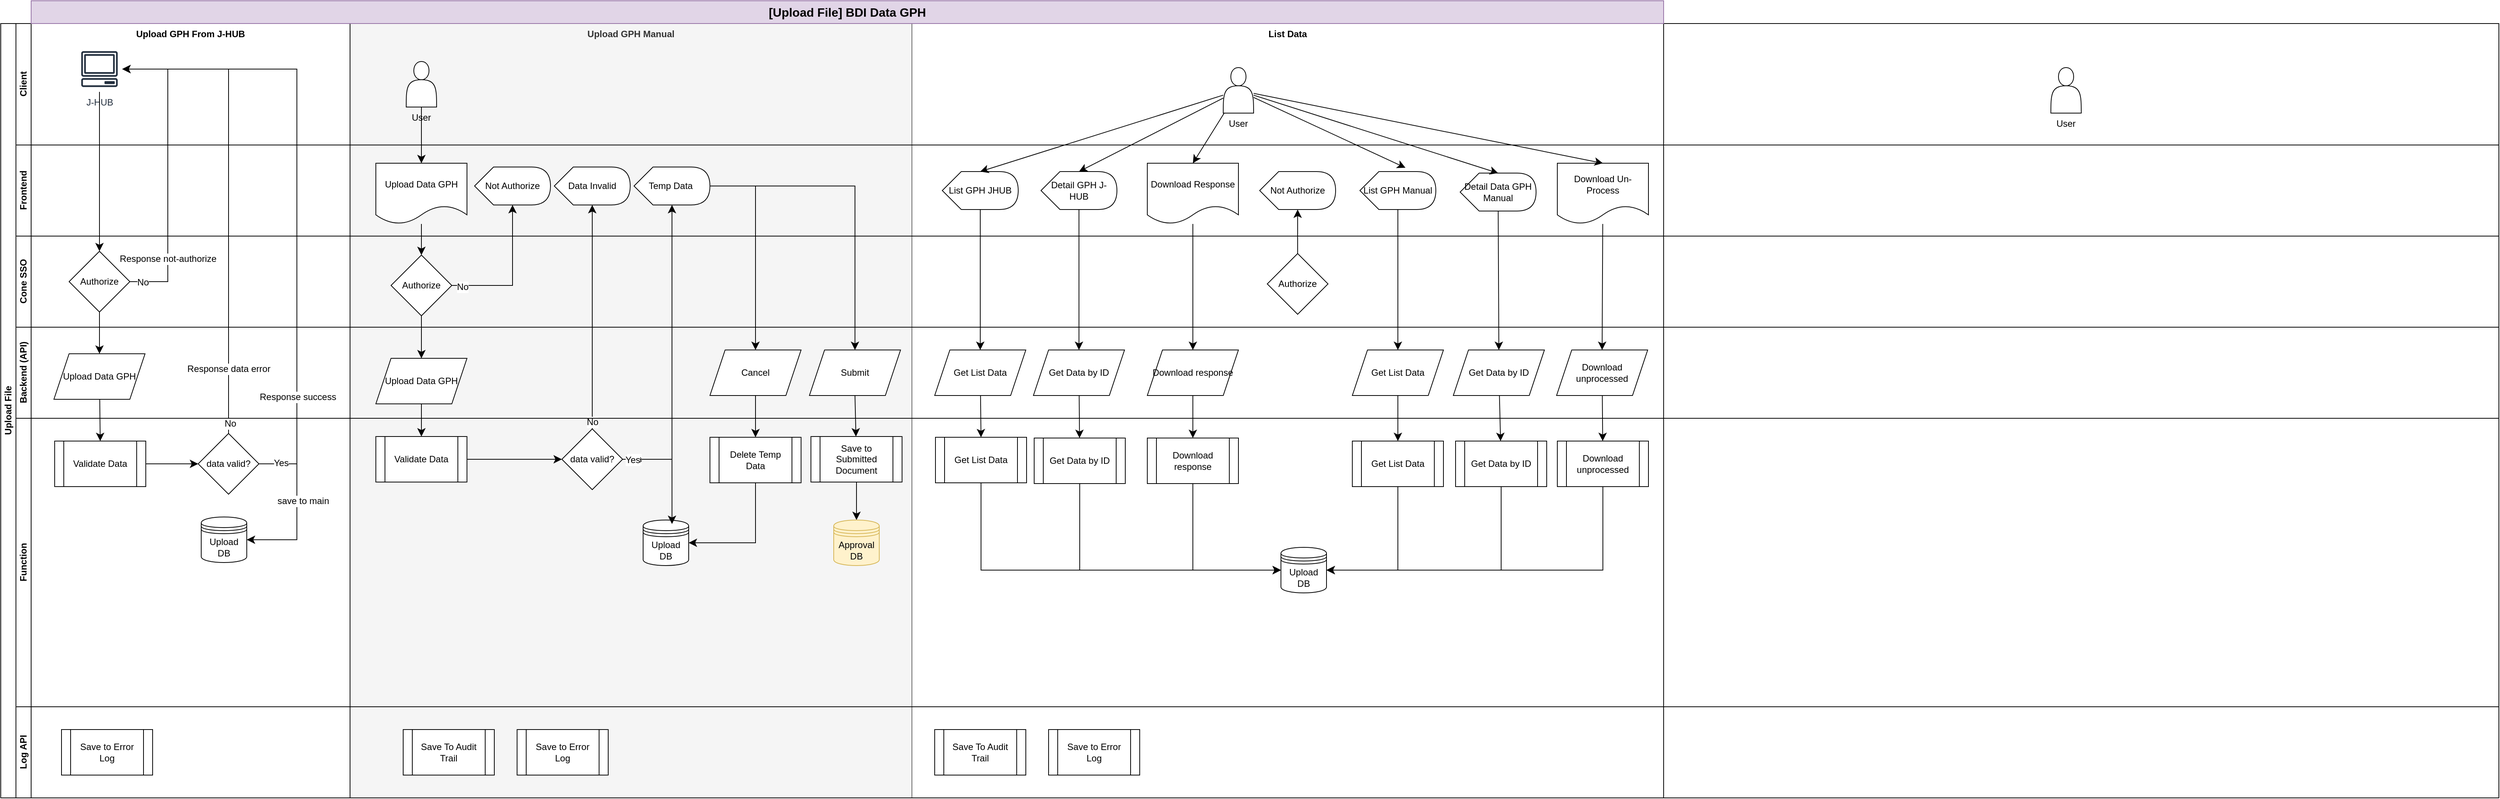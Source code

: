 <mxfile version="24.7.6">
  <diagram id="prtHgNgQTEPvFCAcTncT" name="Page-1">
    <mxGraphModel dx="2607" dy="1495" grid="1" gridSize="10" guides="1" tooltips="1" connect="1" arrows="1" fold="1" page="1" pageScale="1" pageWidth="827" pageHeight="1169" math="0" shadow="0">
      <root>
        <mxCell id="0" />
        <mxCell id="1" parent="0" />
        <mxCell id="4UamNcmBHcD0NCrSmqoo-158" value="List Data" style="rounded=0;whiteSpace=wrap;html=1;verticalAlign=top;fontStyle=1" vertex="1" parent="1">
          <mxGeometry x="1320" y="120" width="990" height="1020" as="geometry" />
        </mxCell>
        <mxCell id="4UamNcmBHcD0NCrSmqoo-84" value="Upload GPH Manual" style="rounded=0;whiteSpace=wrap;html=1;verticalAlign=top;fontStyle=1;fillColor=#f5f5f5;strokeColor=#666666;fontColor=#333333;" vertex="1" parent="1">
          <mxGeometry x="580" y="120" width="740" height="1020" as="geometry" />
        </mxCell>
        <mxCell id="4UamNcmBHcD0NCrSmqoo-83" value="Upload GPH From J-HUB" style="rounded=0;whiteSpace=wrap;html=1;verticalAlign=top;fontStyle=1" vertex="1" parent="1">
          <mxGeometry x="160" y="120" width="420" height="1020" as="geometry" />
        </mxCell>
        <mxCell id="dNxyNK7c78bLwvsdeMH5-19" value="Upload File" style="swimlane;html=1;childLayout=stackLayout;resizeParent=1;resizeParentMax=0;horizontal=0;startSize=20;horizontalStack=0;" parent="1" vertex="1">
          <mxGeometry x="120" y="120" width="3290" height="1020" as="geometry" />
        </mxCell>
        <mxCell id="dNxyNK7c78bLwvsdeMH5-20" value="Client" style="swimlane;html=1;startSize=20;horizontal=0;" parent="dNxyNK7c78bLwvsdeMH5-19" vertex="1">
          <mxGeometry x="20" width="3270" height="160" as="geometry" />
        </mxCell>
        <mxCell id="4UamNcmBHcD0NCrSmqoo-8" value="User" style="shape=actor;whiteSpace=wrap;html=1;verticalAlign=top;horizontal=1;labelPosition=center;verticalLabelPosition=bottom;align=center;" vertex="1" parent="dNxyNK7c78bLwvsdeMH5-20">
          <mxGeometry x="514" y="50" width="40" height="60" as="geometry" />
        </mxCell>
        <mxCell id="4UamNcmBHcD0NCrSmqoo-11" value="J-HUB" style="sketch=0;outlineConnect=0;fontColor=#232F3E;gradientColor=none;strokeColor=#232F3E;fillColor=#ffffff;dashed=0;verticalLabelPosition=bottom;verticalAlign=top;align=center;html=1;fontSize=12;fontStyle=0;aspect=fixed;shape=mxgraph.aws4.resourceIcon;resIcon=mxgraph.aws4.client;" vertex="1" parent="dNxyNK7c78bLwvsdeMH5-20">
          <mxGeometry x="80" y="30" width="60" height="60" as="geometry" />
        </mxCell>
        <mxCell id="4UamNcmBHcD0NCrSmqoo-121" value="User" style="shape=actor;whiteSpace=wrap;html=1;verticalAlign=top;horizontal=1;labelPosition=center;verticalLabelPosition=bottom;align=center;" vertex="1" parent="dNxyNK7c78bLwvsdeMH5-20">
          <mxGeometry x="1590" y="58" width="40" height="60" as="geometry" />
        </mxCell>
        <mxCell id="4UamNcmBHcD0NCrSmqoo-163" value="User" style="shape=actor;whiteSpace=wrap;html=1;verticalAlign=top;horizontal=1;labelPosition=center;verticalLabelPosition=bottom;align=center;" vertex="1" parent="dNxyNK7c78bLwvsdeMH5-20">
          <mxGeometry x="2680" y="58" width="40" height="60" as="geometry" />
        </mxCell>
        <mxCell id="dNxyNK7c78bLwvsdeMH5-21" value="Frontend" style="swimlane;html=1;startSize=20;horizontal=0;" parent="dNxyNK7c78bLwvsdeMH5-19" vertex="1">
          <mxGeometry x="20" y="160" width="3270" height="120" as="geometry" />
        </mxCell>
        <mxCell id="4UamNcmBHcD0NCrSmqoo-9" value="Not Authorize" style="shape=display;whiteSpace=wrap;html=1;" vertex="1" parent="dNxyNK7c78bLwvsdeMH5-21">
          <mxGeometry x="604" y="29" width="100" height="50" as="geometry" />
        </mxCell>
        <mxCell id="4UamNcmBHcD0NCrSmqoo-34" value="Upload Data GPH" style="shape=document;whiteSpace=wrap;html=1;boundedLbl=1;" vertex="1" parent="dNxyNK7c78bLwvsdeMH5-21">
          <mxGeometry x="474" y="24" width="120" height="80" as="geometry" />
        </mxCell>
        <mxCell id="4UamNcmBHcD0NCrSmqoo-49" value="Data Invalid" style="shape=display;whiteSpace=wrap;html=1;" vertex="1" parent="dNxyNK7c78bLwvsdeMH5-21">
          <mxGeometry x="709" y="29" width="100" height="50" as="geometry" />
        </mxCell>
        <mxCell id="4UamNcmBHcD0NCrSmqoo-57" value="Temp Data&amp;nbsp;" style="shape=display;whiteSpace=wrap;html=1;" vertex="1" parent="dNxyNK7c78bLwvsdeMH5-21">
          <mxGeometry x="814" y="29" width="100" height="50" as="geometry" />
        </mxCell>
        <mxCell id="4UamNcmBHcD0NCrSmqoo-88" value="List GPH JHUB" style="shape=display;whiteSpace=wrap;html=1;" vertex="1" parent="dNxyNK7c78bLwvsdeMH5-21">
          <mxGeometry x="1220" y="35" width="100" height="50" as="geometry" />
        </mxCell>
        <mxCell id="4UamNcmBHcD0NCrSmqoo-89" value="Detail GPH J-HUB" style="shape=display;whiteSpace=wrap;html=1;" vertex="1" parent="dNxyNK7c78bLwvsdeMH5-21">
          <mxGeometry x="1350" y="35" width="100" height="50" as="geometry" />
        </mxCell>
        <mxCell id="4UamNcmBHcD0NCrSmqoo-90" value="Download Response" style="shape=document;whiteSpace=wrap;html=1;boundedLbl=1;" vertex="1" parent="dNxyNK7c78bLwvsdeMH5-21">
          <mxGeometry x="1490" y="24" width="120" height="80" as="geometry" />
        </mxCell>
        <mxCell id="4UamNcmBHcD0NCrSmqoo-91" value="Download Un-Process" style="shape=document;whiteSpace=wrap;html=1;boundedLbl=1;" vertex="1" parent="dNxyNK7c78bLwvsdeMH5-21">
          <mxGeometry x="2030" y="24" width="120" height="80" as="geometry" />
        </mxCell>
        <mxCell id="4UamNcmBHcD0NCrSmqoo-100" value="Detail Data GPH Manual" style="shape=display;whiteSpace=wrap;html=1;" vertex="1" parent="dNxyNK7c78bLwvsdeMH5-21">
          <mxGeometry x="1902" y="37" width="100" height="50" as="geometry" />
        </mxCell>
        <mxCell id="4UamNcmBHcD0NCrSmqoo-101" value="Not Authorize" style="shape=display;whiteSpace=wrap;html=1;" vertex="1" parent="dNxyNK7c78bLwvsdeMH5-21">
          <mxGeometry x="1638" y="35" width="100" height="50" as="geometry" />
        </mxCell>
        <mxCell id="dNxyNK7c78bLwvsdeMH5-22" value="Cone SSO" style="swimlane;html=1;startSize=20;horizontal=0;" parent="dNxyNK7c78bLwvsdeMH5-19" vertex="1">
          <mxGeometry x="20" y="280" width="3270" height="120" as="geometry" />
        </mxCell>
        <mxCell id="4UamNcmBHcD0NCrSmqoo-14" value="Authorize" style="rhombus;whiteSpace=wrap;html=1;" vertex="1" parent="dNxyNK7c78bLwvsdeMH5-22">
          <mxGeometry x="70" y="20" width="80" height="80" as="geometry" />
        </mxCell>
        <mxCell id="4UamNcmBHcD0NCrSmqoo-99" value="Authorize" style="rhombus;whiteSpace=wrap;html=1;" vertex="1" parent="dNxyNK7c78bLwvsdeMH5-22">
          <mxGeometry x="1648" y="23" width="80" height="80" as="geometry" />
        </mxCell>
        <mxCell id="4UamNcmBHcD0NCrSmqoo-1" value="Backend (API)" style="swimlane;html=1;startSize=20;horizontal=0;" vertex="1" parent="dNxyNK7c78bLwvsdeMH5-19">
          <mxGeometry x="20" y="400" width="3270" height="120" as="geometry" />
        </mxCell>
        <mxCell id="4UamNcmBHcD0NCrSmqoo-40" value="Authorize" style="rhombus;whiteSpace=wrap;html=1;" vertex="1" parent="4UamNcmBHcD0NCrSmqoo-1">
          <mxGeometry x="494" y="-95" width="80" height="80" as="geometry" />
        </mxCell>
        <mxCell id="4UamNcmBHcD0NCrSmqoo-33" value="Upload Data GPH" style="shape=parallelogram;perimeter=parallelogramPerimeter;whiteSpace=wrap;html=1;fixedSize=1;" vertex="1" parent="4UamNcmBHcD0NCrSmqoo-1">
          <mxGeometry x="474" y="41" width="120" height="60" as="geometry" />
        </mxCell>
        <mxCell id="4UamNcmBHcD0NCrSmqoo-46" style="edgeStyle=none;curved=1;rounded=0;orthogonalLoop=1;jettySize=auto;html=1;exitX=0.5;exitY=1;exitDx=0;exitDy=0;fontSize=12;startSize=8;endSize=8;entryX=0.5;entryY=0;entryDx=0;entryDy=0;" edge="1" parent="4UamNcmBHcD0NCrSmqoo-1" source="4UamNcmBHcD0NCrSmqoo-40" target="4UamNcmBHcD0NCrSmqoo-33">
          <mxGeometry relative="1" as="geometry" />
        </mxCell>
        <mxCell id="4UamNcmBHcD0NCrSmqoo-112" value="Get List Data" style="shape=parallelogram;perimeter=parallelogramPerimeter;whiteSpace=wrap;html=1;fixedSize=1;" vertex="1" parent="4UamNcmBHcD0NCrSmqoo-1">
          <mxGeometry x="1210" y="30" width="120" height="60" as="geometry" />
        </mxCell>
        <mxCell id="4UamNcmBHcD0NCrSmqoo-113" value="Cancel" style="shape=parallelogram;perimeter=parallelogramPerimeter;whiteSpace=wrap;html=1;fixedSize=1;" vertex="1" parent="4UamNcmBHcD0NCrSmqoo-1">
          <mxGeometry x="914" y="30" width="120" height="60" as="geometry" />
        </mxCell>
        <mxCell id="4UamNcmBHcD0NCrSmqoo-114" value="Submit" style="shape=parallelogram;perimeter=parallelogramPerimeter;whiteSpace=wrap;html=1;fixedSize=1;" vertex="1" parent="4UamNcmBHcD0NCrSmqoo-1">
          <mxGeometry x="1045" y="30" width="120" height="60" as="geometry" />
        </mxCell>
        <mxCell id="4UamNcmBHcD0NCrSmqoo-130" value="Get Data by ID" style="shape=parallelogram;perimeter=parallelogramPerimeter;whiteSpace=wrap;html=1;fixedSize=1;" vertex="1" parent="4UamNcmBHcD0NCrSmqoo-1">
          <mxGeometry x="1340" y="30" width="120" height="60" as="geometry" />
        </mxCell>
        <mxCell id="4UamNcmBHcD0NCrSmqoo-133" value="Download response" style="shape=parallelogram;perimeter=parallelogramPerimeter;whiteSpace=wrap;html=1;fixedSize=1;" vertex="1" parent="4UamNcmBHcD0NCrSmqoo-1">
          <mxGeometry x="1490" y="30" width="120" height="60" as="geometry" />
        </mxCell>
        <mxCell id="4UamNcmBHcD0NCrSmqoo-144" value="Get Data by ID" style="shape=parallelogram;perimeter=parallelogramPerimeter;whiteSpace=wrap;html=1;fixedSize=1;" vertex="1" parent="4UamNcmBHcD0NCrSmqoo-1">
          <mxGeometry x="1893" y="30" width="120" height="60" as="geometry" />
        </mxCell>
        <mxCell id="4UamNcmBHcD0NCrSmqoo-148" value="Download unprocessed" style="shape=parallelogram;perimeter=parallelogramPerimeter;whiteSpace=wrap;html=1;fixedSize=1;" vertex="1" parent="4UamNcmBHcD0NCrSmqoo-1">
          <mxGeometry x="2029" y="30" width="120" height="60" as="geometry" />
        </mxCell>
        <mxCell id="4UamNcmBHcD0NCrSmqoo-13" style="edgeStyle=none;curved=1;rounded=0;orthogonalLoop=1;jettySize=auto;html=1;fontSize=12;startSize=8;endSize=8;entryX=0.5;entryY=0;entryDx=0;entryDy=0;" edge="1" parent="dNxyNK7c78bLwvsdeMH5-19" source="4UamNcmBHcD0NCrSmqoo-11" target="4UamNcmBHcD0NCrSmqoo-14">
          <mxGeometry relative="1" as="geometry" />
        </mxCell>
        <mxCell id="4UamNcmBHcD0NCrSmqoo-17" style="edgeStyle=elbowEdgeStyle;rounded=0;orthogonalLoop=1;jettySize=auto;html=1;fontSize=12;startSize=8;endSize=8;" edge="1" parent="dNxyNK7c78bLwvsdeMH5-19" source="4UamNcmBHcD0NCrSmqoo-14" target="4UamNcmBHcD0NCrSmqoo-11">
          <mxGeometry relative="1" as="geometry">
            <Array as="points">
              <mxPoint x="220" y="240" />
            </Array>
          </mxGeometry>
        </mxCell>
        <mxCell id="4UamNcmBHcD0NCrSmqoo-18" value="Response not-authorize" style="edgeLabel;html=1;align=center;verticalAlign=middle;resizable=0;points=[];fontSize=12;" vertex="1" connectable="0" parent="4UamNcmBHcD0NCrSmqoo-17">
          <mxGeometry x="0.032" y="-2" relative="1" as="geometry">
            <mxPoint x="-2" y="121" as="offset" />
          </mxGeometry>
        </mxCell>
        <mxCell id="4UamNcmBHcD0NCrSmqoo-19" value="No" style="edgeLabel;html=1;align=center;verticalAlign=middle;resizable=0;points=[];fontSize=12;" vertex="1" connectable="0" parent="4UamNcmBHcD0NCrSmqoo-17">
          <mxGeometry x="-0.916" y="-1" relative="1" as="geometry">
            <mxPoint as="offset" />
          </mxGeometry>
        </mxCell>
        <mxCell id="4UamNcmBHcD0NCrSmqoo-23" style="edgeStyle=elbowEdgeStyle;rounded=0;orthogonalLoop=1;jettySize=auto;html=1;fontSize=12;startSize=8;endSize=8;exitX=0.5;exitY=0;exitDx=0;exitDy=0;" edge="1" parent="dNxyNK7c78bLwvsdeMH5-19" source="4UamNcmBHcD0NCrSmqoo-21" target="4UamNcmBHcD0NCrSmqoo-11">
          <mxGeometry relative="1" as="geometry">
            <Array as="points">
              <mxPoint x="300" y="300" />
            </Array>
          </mxGeometry>
        </mxCell>
        <mxCell id="4UamNcmBHcD0NCrSmqoo-24" value="Response data error" style="edgeLabel;html=1;align=center;verticalAlign=middle;resizable=0;points=[];fontSize=12;" vertex="1" connectable="0" parent="4UamNcmBHcD0NCrSmqoo-23">
          <mxGeometry x="-0.342" relative="1" as="geometry">
            <mxPoint y="119" as="offset" />
          </mxGeometry>
        </mxCell>
        <mxCell id="4UamNcmBHcD0NCrSmqoo-25" value="No" style="edgeLabel;html=1;align=center;verticalAlign=middle;resizable=0;points=[];fontSize=12;" vertex="1" connectable="0" parent="4UamNcmBHcD0NCrSmqoo-23">
          <mxGeometry x="-0.937" y="-2" relative="1" as="geometry">
            <mxPoint y="6" as="offset" />
          </mxGeometry>
        </mxCell>
        <mxCell id="4UamNcmBHcD0NCrSmqoo-26" style="edgeStyle=orthogonalEdgeStyle;rounded=0;orthogonalLoop=1;jettySize=auto;html=1;fontSize=12;startSize=8;endSize=8;exitX=1;exitY=0.5;exitDx=0;exitDy=0;" edge="1" parent="dNxyNK7c78bLwvsdeMH5-19" source="4UamNcmBHcD0NCrSmqoo-21" target="4UamNcmBHcD0NCrSmqoo-11">
          <mxGeometry relative="1" as="geometry">
            <Array as="points">
              <mxPoint x="390" y="580" />
              <mxPoint x="390" y="60" />
            </Array>
          </mxGeometry>
        </mxCell>
        <mxCell id="4UamNcmBHcD0NCrSmqoo-27" value="Response success" style="edgeLabel;html=1;align=center;verticalAlign=middle;resizable=0;points=[];fontSize=12;" vertex="1" connectable="0" parent="4UamNcmBHcD0NCrSmqoo-26">
          <mxGeometry x="-0.655" y="-1" relative="1" as="geometry">
            <mxPoint as="offset" />
          </mxGeometry>
        </mxCell>
        <mxCell id="4UamNcmBHcD0NCrSmqoo-28" value="Yes" style="edgeLabel;html=1;align=center;verticalAlign=middle;resizable=0;points=[];fontSize=12;" vertex="1" connectable="0" parent="4UamNcmBHcD0NCrSmqoo-26">
          <mxGeometry x="-0.927" y="-2" relative="1" as="geometry">
            <mxPoint as="offset" />
          </mxGeometry>
        </mxCell>
        <mxCell id="4UamNcmBHcD0NCrSmqoo-38" style="edgeStyle=none;curved=1;rounded=0;orthogonalLoop=1;jettySize=auto;html=1;entryX=0.5;entryY=0;entryDx=0;entryDy=0;fontSize=12;startSize=8;endSize=8;" edge="1" parent="dNxyNK7c78bLwvsdeMH5-19" source="4UamNcmBHcD0NCrSmqoo-8" target="4UamNcmBHcD0NCrSmqoo-34">
          <mxGeometry relative="1" as="geometry" />
        </mxCell>
        <mxCell id="4UamNcmBHcD0NCrSmqoo-42" style="edgeStyle=orthogonalEdgeStyle;rounded=0;orthogonalLoop=1;jettySize=auto;html=1;entryX=0;entryY=0;entryDx=50;entryDy=50;entryPerimeter=0;fontSize=12;startSize=8;endSize=8;" edge="1" parent="dNxyNK7c78bLwvsdeMH5-19" source="4UamNcmBHcD0NCrSmqoo-40" target="4UamNcmBHcD0NCrSmqoo-9">
          <mxGeometry relative="1" as="geometry" />
        </mxCell>
        <mxCell id="4UamNcmBHcD0NCrSmqoo-43" value="No" style="edgeLabel;html=1;align=center;verticalAlign=middle;resizable=0;points=[];fontSize=12;" vertex="1" connectable="0" parent="4UamNcmBHcD0NCrSmqoo-42">
          <mxGeometry x="-0.856" y="-2" relative="1" as="geometry">
            <mxPoint as="offset" />
          </mxGeometry>
        </mxCell>
        <mxCell id="4UamNcmBHcD0NCrSmqoo-50" style="edgeStyle=orthogonalEdgeStyle;rounded=0;orthogonalLoop=1;jettySize=auto;html=1;entryX=0;entryY=0;entryDx=50;entryDy=50;entryPerimeter=0;fontSize=12;startSize=8;endSize=8;exitX=0.5;exitY=0;exitDx=0;exitDy=0;" edge="1" parent="dNxyNK7c78bLwvsdeMH5-19" source="4UamNcmBHcD0NCrSmqoo-47" target="4UamNcmBHcD0NCrSmqoo-49">
          <mxGeometry relative="1" as="geometry" />
        </mxCell>
        <mxCell id="4UamNcmBHcD0NCrSmqoo-52" value="No" style="edgeLabel;html=1;align=center;verticalAlign=middle;resizable=0;points=[];fontSize=12;" vertex="1" connectable="0" parent="4UamNcmBHcD0NCrSmqoo-50">
          <mxGeometry x="-0.888" y="3" relative="1" as="geometry">
            <mxPoint x="3" y="7" as="offset" />
          </mxGeometry>
        </mxCell>
        <mxCell id="4UamNcmBHcD0NCrSmqoo-58" style="edgeStyle=orthogonalEdgeStyle;rounded=0;orthogonalLoop=1;jettySize=auto;html=1;entryX=0;entryY=0;entryDx=50;entryDy=50;entryPerimeter=0;fontSize=12;startSize=8;endSize=8;" edge="1" parent="dNxyNK7c78bLwvsdeMH5-19" source="4UamNcmBHcD0NCrSmqoo-47" target="4UamNcmBHcD0NCrSmqoo-57">
          <mxGeometry relative="1" as="geometry" />
        </mxCell>
        <mxCell id="4UamNcmBHcD0NCrSmqoo-59" value="Yes" style="edgeLabel;html=1;align=center;verticalAlign=middle;resizable=0;points=[];fontSize=12;" vertex="1" connectable="0" parent="4UamNcmBHcD0NCrSmqoo-58">
          <mxGeometry x="-0.905" y="-1" relative="1" as="geometry">
            <mxPoint x="-4" y="-1" as="offset" />
          </mxGeometry>
        </mxCell>
        <mxCell id="4UamNcmBHcD0NCrSmqoo-2" value="Function" style="swimlane;html=1;startSize=20;horizontal=0;" vertex="1" parent="dNxyNK7c78bLwvsdeMH5-19">
          <mxGeometry x="20" y="520" width="3270" height="380" as="geometry" />
        </mxCell>
        <mxCell id="4UamNcmBHcD0NCrSmqoo-22" value="" style="edgeStyle=none;curved=1;rounded=0;orthogonalLoop=1;jettySize=auto;html=1;fontSize=12;startSize=8;endSize=8;" edge="1" parent="4UamNcmBHcD0NCrSmqoo-2" source="4UamNcmBHcD0NCrSmqoo-10" target="4UamNcmBHcD0NCrSmqoo-21">
          <mxGeometry relative="1" as="geometry" />
        </mxCell>
        <mxCell id="4UamNcmBHcD0NCrSmqoo-10" value="Validate Data" style="shape=process;whiteSpace=wrap;html=1;backgroundOutline=1;" vertex="1" parent="4UamNcmBHcD0NCrSmqoo-2">
          <mxGeometry x="51" y="30" width="120" height="60" as="geometry" />
        </mxCell>
        <mxCell id="4UamNcmBHcD0NCrSmqoo-30" style="edgeStyle=orthogonalEdgeStyle;rounded=0;orthogonalLoop=1;jettySize=auto;html=1;entryX=1;entryY=0.5;entryDx=0;entryDy=0;fontSize=12;startSize=8;endSize=8;" edge="1" parent="4UamNcmBHcD0NCrSmqoo-2" source="4UamNcmBHcD0NCrSmqoo-21" target="4UamNcmBHcD0NCrSmqoo-29">
          <mxGeometry relative="1" as="geometry">
            <Array as="points">
              <mxPoint x="370" y="60" />
              <mxPoint x="370" y="160" />
            </Array>
          </mxGeometry>
        </mxCell>
        <mxCell id="4UamNcmBHcD0NCrSmqoo-31" value="save to main" style="edgeLabel;html=1;align=center;verticalAlign=middle;resizable=0;points=[];fontSize=12;" vertex="1" connectable="0" parent="4UamNcmBHcD0NCrSmqoo-30">
          <mxGeometry x="0.178" y="1" relative="1" as="geometry">
            <mxPoint x="7" y="-28" as="offset" />
          </mxGeometry>
        </mxCell>
        <mxCell id="4UamNcmBHcD0NCrSmqoo-94" value="Yes" style="edgeLabel;html=1;align=center;verticalAlign=middle;resizable=0;points=[];fontSize=12;" vertex="1" connectable="0" parent="4UamNcmBHcD0NCrSmqoo-30">
          <mxGeometry x="-0.743" y="1" relative="1" as="geometry">
            <mxPoint x="1" as="offset" />
          </mxGeometry>
        </mxCell>
        <mxCell id="4UamNcmBHcD0NCrSmqoo-21" value="data valid?" style="rhombus;whiteSpace=wrap;html=1;" vertex="1" parent="4UamNcmBHcD0NCrSmqoo-2">
          <mxGeometry x="240" y="20" width="80" height="80" as="geometry" />
        </mxCell>
        <mxCell id="4UamNcmBHcD0NCrSmqoo-29" value="Upload DB" style="shape=datastore;whiteSpace=wrap;html=1;" vertex="1" parent="4UamNcmBHcD0NCrSmqoo-2">
          <mxGeometry x="244" y="130" width="60" height="60" as="geometry" />
        </mxCell>
        <mxCell id="4UamNcmBHcD0NCrSmqoo-48" style="edgeStyle=none;curved=1;rounded=0;orthogonalLoop=1;jettySize=auto;html=1;entryX=0;entryY=0.5;entryDx=0;entryDy=0;fontSize=12;startSize=8;endSize=8;" edge="1" parent="4UamNcmBHcD0NCrSmqoo-2" source="4UamNcmBHcD0NCrSmqoo-44" target="4UamNcmBHcD0NCrSmqoo-47">
          <mxGeometry relative="1" as="geometry" />
        </mxCell>
        <mxCell id="4UamNcmBHcD0NCrSmqoo-44" value="Validate Data" style="shape=process;whiteSpace=wrap;html=1;backgroundOutline=1;" vertex="1" parent="4UamNcmBHcD0NCrSmqoo-2">
          <mxGeometry x="474" y="24" width="120" height="60" as="geometry" />
        </mxCell>
        <mxCell id="4UamNcmBHcD0NCrSmqoo-47" value="data valid?" style="rhombus;whiteSpace=wrap;html=1;" vertex="1" parent="4UamNcmBHcD0NCrSmqoo-2">
          <mxGeometry x="719" y="14" width="80" height="80" as="geometry" />
        </mxCell>
        <mxCell id="4UamNcmBHcD0NCrSmqoo-53" value="Upload DB" style="shape=datastore;whiteSpace=wrap;html=1;" vertex="1" parent="4UamNcmBHcD0NCrSmqoo-2">
          <mxGeometry x="826" y="134" width="60" height="60" as="geometry" />
        </mxCell>
        <mxCell id="4UamNcmBHcD0NCrSmqoo-71" style="edgeStyle=orthogonalEdgeStyle;rounded=0;orthogonalLoop=1;jettySize=auto;html=1;entryX=1;entryY=0.5;entryDx=0;entryDy=0;fontSize=12;startSize=8;endSize=8;" edge="1" parent="4UamNcmBHcD0NCrSmqoo-2" source="4UamNcmBHcD0NCrSmqoo-69" target="4UamNcmBHcD0NCrSmqoo-53">
          <mxGeometry relative="1" as="geometry">
            <Array as="points">
              <mxPoint x="974" y="164" />
            </Array>
          </mxGeometry>
        </mxCell>
        <mxCell id="4UamNcmBHcD0NCrSmqoo-69" value="Delete Temp Data" style="shape=process;whiteSpace=wrap;html=1;backgroundOutline=1;" vertex="1" parent="4UamNcmBHcD0NCrSmqoo-2">
          <mxGeometry x="914" y="25" width="120" height="60" as="geometry" />
        </mxCell>
        <mxCell id="4UamNcmBHcD0NCrSmqoo-75" style="edgeStyle=none;curved=1;rounded=0;orthogonalLoop=1;jettySize=auto;html=1;entryX=0.5;entryY=0;entryDx=0;entryDy=0;fontSize=12;startSize=8;endSize=8;" edge="1" parent="4UamNcmBHcD0NCrSmqoo-2" source="4UamNcmBHcD0NCrSmqoo-72" target="4UamNcmBHcD0NCrSmqoo-73">
          <mxGeometry relative="1" as="geometry" />
        </mxCell>
        <mxCell id="4UamNcmBHcD0NCrSmqoo-72" value="Save to Submitted Document" style="shape=process;whiteSpace=wrap;html=1;backgroundOutline=1;" vertex="1" parent="4UamNcmBHcD0NCrSmqoo-2">
          <mxGeometry x="1047" y="24" width="120" height="60" as="geometry" />
        </mxCell>
        <mxCell id="4UamNcmBHcD0NCrSmqoo-73" value="Approval DB" style="shape=datastore;whiteSpace=wrap;html=1;fillColor=#fff2cc;strokeColor=#d6b656;" vertex="1" parent="4UamNcmBHcD0NCrSmqoo-2">
          <mxGeometry x="1077" y="134" width="60" height="60" as="geometry" />
        </mxCell>
        <mxCell id="4UamNcmBHcD0NCrSmqoo-86" style="edgeStyle=orthogonalEdgeStyle;rounded=0;orthogonalLoop=1;jettySize=auto;html=1;entryX=0.634;entryY=0.087;entryDx=0;entryDy=0;entryPerimeter=0;fontSize=12;startSize=8;endSize=8;" edge="1" parent="4UamNcmBHcD0NCrSmqoo-2" source="4UamNcmBHcD0NCrSmqoo-47" target="4UamNcmBHcD0NCrSmqoo-53">
          <mxGeometry relative="1" as="geometry" />
        </mxCell>
        <mxCell id="4UamNcmBHcD0NCrSmqoo-96" value="Yes" style="edgeLabel;html=1;align=center;verticalAlign=middle;resizable=0;points=[];fontSize=12;" vertex="1" connectable="0" parent="4UamNcmBHcD0NCrSmqoo-86">
          <mxGeometry x="-0.784" y="-4" relative="1" as="geometry">
            <mxPoint x="-3" y="-3" as="offset" />
          </mxGeometry>
        </mxCell>
        <mxCell id="4UamNcmBHcD0NCrSmqoo-120" style="edgeStyle=orthogonalEdgeStyle;rounded=0;orthogonalLoop=1;jettySize=auto;html=1;entryX=0;entryY=0.5;entryDx=0;entryDy=0;fontSize=12;startSize=8;endSize=8;" edge="1" parent="4UamNcmBHcD0NCrSmqoo-2" source="4UamNcmBHcD0NCrSmqoo-110" target="4UamNcmBHcD0NCrSmqoo-119">
          <mxGeometry relative="1" as="geometry">
            <Array as="points">
              <mxPoint x="1271" y="200" />
              <mxPoint x="1580" y="200" />
            </Array>
          </mxGeometry>
        </mxCell>
        <mxCell id="4UamNcmBHcD0NCrSmqoo-110" value="Get List Data" style="shape=process;whiteSpace=wrap;html=1;backgroundOutline=1;" vertex="1" parent="4UamNcmBHcD0NCrSmqoo-2">
          <mxGeometry x="1211" y="25" width="120" height="60" as="geometry" />
        </mxCell>
        <mxCell id="4UamNcmBHcD0NCrSmqoo-119" value="Upload DB" style="shape=datastore;whiteSpace=wrap;html=1;" vertex="1" parent="4UamNcmBHcD0NCrSmqoo-2">
          <mxGeometry x="1666" y="170" width="60" height="60" as="geometry" />
        </mxCell>
        <mxCell id="4UamNcmBHcD0NCrSmqoo-132" style="edgeStyle=orthogonalEdgeStyle;rounded=0;orthogonalLoop=1;jettySize=auto;html=1;fontSize=12;startSize=8;endSize=8;entryX=0;entryY=0.5;entryDx=0;entryDy=0;" edge="1" parent="4UamNcmBHcD0NCrSmqoo-2" source="4UamNcmBHcD0NCrSmqoo-109" target="4UamNcmBHcD0NCrSmqoo-119">
          <mxGeometry relative="1" as="geometry">
            <mxPoint x="1650" y="280" as="targetPoint" />
            <Array as="points">
              <mxPoint x="1401" y="200" />
            </Array>
          </mxGeometry>
        </mxCell>
        <mxCell id="4UamNcmBHcD0NCrSmqoo-109" value="Get Data by ID" style="shape=process;whiteSpace=wrap;html=1;backgroundOutline=1;" vertex="1" parent="4UamNcmBHcD0NCrSmqoo-2">
          <mxGeometry x="1341" y="26" width="120" height="60" as="geometry" />
        </mxCell>
        <mxCell id="4UamNcmBHcD0NCrSmqoo-137" style="edgeStyle=orthogonalEdgeStyle;rounded=0;orthogonalLoop=1;jettySize=auto;html=1;fontSize=12;startSize=8;endSize=8;entryX=0;entryY=0.5;entryDx=0;entryDy=0;" edge="1" parent="4UamNcmBHcD0NCrSmqoo-2" source="4UamNcmBHcD0NCrSmqoo-135" target="4UamNcmBHcD0NCrSmqoo-119">
          <mxGeometry relative="1" as="geometry">
            <mxPoint x="1650" y="290" as="targetPoint" />
            <Array as="points">
              <mxPoint x="1550" y="200" />
            </Array>
          </mxGeometry>
        </mxCell>
        <mxCell id="4UamNcmBHcD0NCrSmqoo-135" value="Download response" style="shape=process;whiteSpace=wrap;html=1;backgroundOutline=1;" vertex="1" parent="4UamNcmBHcD0NCrSmqoo-2">
          <mxGeometry x="1490" y="26" width="120" height="60" as="geometry" />
        </mxCell>
        <mxCell id="4UamNcmBHcD0NCrSmqoo-156" style="edgeStyle=orthogonalEdgeStyle;rounded=0;orthogonalLoop=1;jettySize=auto;html=1;entryX=1;entryY=0.5;entryDx=0;entryDy=0;fontSize=12;startSize=8;endSize=8;" edge="1" parent="4UamNcmBHcD0NCrSmqoo-2" source="4UamNcmBHcD0NCrSmqoo-146" target="4UamNcmBHcD0NCrSmqoo-119">
          <mxGeometry relative="1" as="geometry">
            <Array as="points">
              <mxPoint x="1956" y="200" />
            </Array>
          </mxGeometry>
        </mxCell>
        <mxCell id="4UamNcmBHcD0NCrSmqoo-146" value="Get Data by ID" style="shape=process;whiteSpace=wrap;html=1;backgroundOutline=1;" vertex="1" parent="4UamNcmBHcD0NCrSmqoo-2">
          <mxGeometry x="1896" y="30" width="120" height="60" as="geometry" />
        </mxCell>
        <mxCell id="4UamNcmBHcD0NCrSmqoo-157" style="edgeStyle=orthogonalEdgeStyle;rounded=0;orthogonalLoop=1;jettySize=auto;html=1;entryX=1;entryY=0.5;entryDx=0;entryDy=0;fontSize=12;startSize=8;endSize=8;" edge="1" parent="4UamNcmBHcD0NCrSmqoo-2" source="4UamNcmBHcD0NCrSmqoo-150" target="4UamNcmBHcD0NCrSmqoo-119">
          <mxGeometry relative="1" as="geometry">
            <Array as="points">
              <mxPoint x="2090" y="200" />
            </Array>
          </mxGeometry>
        </mxCell>
        <mxCell id="4UamNcmBHcD0NCrSmqoo-150" value="Download unprocessed" style="shape=process;whiteSpace=wrap;html=1;backgroundOutline=1;" vertex="1" parent="4UamNcmBHcD0NCrSmqoo-2">
          <mxGeometry x="2030" y="30" width="120" height="60" as="geometry" />
        </mxCell>
        <mxCell id="4UamNcmBHcD0NCrSmqoo-3" value="Log API" style="swimlane;html=1;startSize=20;horizontal=0;" vertex="1" parent="dNxyNK7c78bLwvsdeMH5-19">
          <mxGeometry x="20" y="900" width="3270" height="120" as="geometry" />
        </mxCell>
        <mxCell id="4UamNcmBHcD0NCrSmqoo-36" value="Save to Error Log" style="shape=process;whiteSpace=wrap;html=1;backgroundOutline=1;" vertex="1" parent="4UamNcmBHcD0NCrSmqoo-3">
          <mxGeometry x="60" y="30" width="120" height="60" as="geometry" />
        </mxCell>
        <mxCell id="4UamNcmBHcD0NCrSmqoo-97" value="Save To Audit Trail" style="shape=process;whiteSpace=wrap;html=1;backgroundOutline=1;" vertex="1" parent="4UamNcmBHcD0NCrSmqoo-3">
          <mxGeometry x="510" y="30" width="120" height="60" as="geometry" />
        </mxCell>
        <mxCell id="4UamNcmBHcD0NCrSmqoo-98" value="Save to Error Log" style="shape=process;whiteSpace=wrap;html=1;backgroundOutline=1;" vertex="1" parent="4UamNcmBHcD0NCrSmqoo-3">
          <mxGeometry x="660" y="30" width="120" height="60" as="geometry" />
        </mxCell>
        <mxCell id="4UamNcmBHcD0NCrSmqoo-161" value="Save To Audit Trail" style="shape=process;whiteSpace=wrap;html=1;backgroundOutline=1;" vertex="1" parent="4UamNcmBHcD0NCrSmqoo-3">
          <mxGeometry x="1210" y="30" width="120" height="60" as="geometry" />
        </mxCell>
        <mxCell id="4UamNcmBHcD0NCrSmqoo-162" value="Save to Error Log" style="shape=process;whiteSpace=wrap;html=1;backgroundOutline=1;" vertex="1" parent="4UamNcmBHcD0NCrSmqoo-3">
          <mxGeometry x="1360" y="30" width="120" height="60" as="geometry" />
        </mxCell>
        <mxCell id="4UamNcmBHcD0NCrSmqoo-62" style="edgeStyle=orthogonalEdgeStyle;rounded=0;orthogonalLoop=1;jettySize=auto;html=1;fontSize=12;startSize=8;endSize=8;entryX=0.5;entryY=0;entryDx=0;entryDy=0;" edge="1" parent="dNxyNK7c78bLwvsdeMH5-19" source="4UamNcmBHcD0NCrSmqoo-57" target="4UamNcmBHcD0NCrSmqoo-113">
          <mxGeometry relative="1" as="geometry">
            <mxPoint x="996" y="426" as="targetPoint" />
            <Array as="points">
              <mxPoint x="994" y="214" />
            </Array>
          </mxGeometry>
        </mxCell>
        <mxCell id="4UamNcmBHcD0NCrSmqoo-68" style="edgeStyle=orthogonalEdgeStyle;rounded=0;orthogonalLoop=1;jettySize=auto;html=1;entryX=0.5;entryY=0;entryDx=0;entryDy=0;fontSize=12;startSize=8;endSize=8;" edge="1" parent="dNxyNK7c78bLwvsdeMH5-19" source="4UamNcmBHcD0NCrSmqoo-57" target="4UamNcmBHcD0NCrSmqoo-114">
          <mxGeometry relative="1" as="geometry">
            <mxPoint x="1127.0" y="426" as="targetPoint" />
          </mxGeometry>
        </mxCell>
        <mxCell id="4UamNcmBHcD0NCrSmqoo-74" style="edgeStyle=none;curved=1;rounded=0;orthogonalLoop=1;jettySize=auto;html=1;fontSize=12;startSize=8;endSize=8;exitX=0.5;exitY=1;exitDx=0;exitDy=0;" edge="1" parent="dNxyNK7c78bLwvsdeMH5-19" source="4UamNcmBHcD0NCrSmqoo-114" target="4UamNcmBHcD0NCrSmqoo-72">
          <mxGeometry relative="1" as="geometry">
            <mxPoint x="1127.0" y="486" as="sourcePoint" />
          </mxGeometry>
        </mxCell>
        <mxCell id="4UamNcmBHcD0NCrSmqoo-39" style="edgeStyle=none;curved=1;rounded=0;orthogonalLoop=1;jettySize=auto;html=1;entryX=0.5;entryY=0;entryDx=0;entryDy=0;fontSize=12;startSize=8;endSize=8;" edge="1" parent="dNxyNK7c78bLwvsdeMH5-19" source="4UamNcmBHcD0NCrSmqoo-34" target="4UamNcmBHcD0NCrSmqoo-40">
          <mxGeometry relative="1" as="geometry" />
        </mxCell>
        <mxCell id="4UamNcmBHcD0NCrSmqoo-95" style="edgeStyle=none;curved=1;rounded=0;orthogonalLoop=1;jettySize=auto;html=1;entryX=0.5;entryY=0;entryDx=0;entryDy=0;fontSize=12;startSize=8;endSize=8;" edge="1" parent="dNxyNK7c78bLwvsdeMH5-19" source="4UamNcmBHcD0NCrSmqoo-33" target="4UamNcmBHcD0NCrSmqoo-44">
          <mxGeometry relative="1" as="geometry" />
        </mxCell>
        <mxCell id="4UamNcmBHcD0NCrSmqoo-115" value="" style="edgeStyle=none;curved=1;rounded=0;orthogonalLoop=1;jettySize=auto;html=1;fontSize=12;startSize=8;endSize=8;exitX=0.5;exitY=1;exitDx=0;exitDy=0;" edge="1" parent="dNxyNK7c78bLwvsdeMH5-19" source="4UamNcmBHcD0NCrSmqoo-113" target="4UamNcmBHcD0NCrSmqoo-69">
          <mxGeometry relative="1" as="geometry" />
        </mxCell>
        <mxCell id="4UamNcmBHcD0NCrSmqoo-117" style="edgeStyle=none;curved=1;rounded=0;orthogonalLoop=1;jettySize=auto;html=1;entryX=0.5;entryY=0;entryDx=0;entryDy=0;fontSize=12;startSize=8;endSize=8;" edge="1" parent="dNxyNK7c78bLwvsdeMH5-19" source="4UamNcmBHcD0NCrSmqoo-112" target="4UamNcmBHcD0NCrSmqoo-110">
          <mxGeometry relative="1" as="geometry" />
        </mxCell>
        <mxCell id="4UamNcmBHcD0NCrSmqoo-122" style="edgeStyle=none;curved=1;rounded=0;orthogonalLoop=1;jettySize=auto;html=1;entryX=0;entryY=0;entryDx=50;entryDy=0;entryPerimeter=0;fontSize=12;startSize=8;endSize=8;" edge="1" parent="dNxyNK7c78bLwvsdeMH5-19" source="4UamNcmBHcD0NCrSmqoo-121" target="4UamNcmBHcD0NCrSmqoo-88">
          <mxGeometry relative="1" as="geometry" />
        </mxCell>
        <mxCell id="4UamNcmBHcD0NCrSmqoo-123" style="edgeStyle=none;curved=1;rounded=0;orthogonalLoop=1;jettySize=auto;html=1;entryX=0;entryY=0;entryDx=50;entryDy=0;entryPerimeter=0;fontSize=12;startSize=8;endSize=8;" edge="1" parent="dNxyNK7c78bLwvsdeMH5-19" source="4UamNcmBHcD0NCrSmqoo-121" target="4UamNcmBHcD0NCrSmqoo-89">
          <mxGeometry relative="1" as="geometry" />
        </mxCell>
        <mxCell id="4UamNcmBHcD0NCrSmqoo-124" style="edgeStyle=none;curved=1;rounded=0;orthogonalLoop=1;jettySize=auto;html=1;entryX=0.5;entryY=0;entryDx=0;entryDy=0;fontSize=12;startSize=8;endSize=8;" edge="1" parent="dNxyNK7c78bLwvsdeMH5-19" source="4UamNcmBHcD0NCrSmqoo-121" target="4UamNcmBHcD0NCrSmqoo-90">
          <mxGeometry relative="1" as="geometry" />
        </mxCell>
        <mxCell id="4UamNcmBHcD0NCrSmqoo-125" style="edgeStyle=none;curved=1;rounded=0;orthogonalLoop=1;jettySize=auto;html=1;fontSize=12;startSize=8;endSize=8;" edge="1" parent="dNxyNK7c78bLwvsdeMH5-19" source="4UamNcmBHcD0NCrSmqoo-121">
          <mxGeometry relative="1" as="geometry">
            <mxPoint x="1850" y="190" as="targetPoint" />
          </mxGeometry>
        </mxCell>
        <mxCell id="4UamNcmBHcD0NCrSmqoo-126" style="edgeStyle=none;curved=1;rounded=0;orthogonalLoop=1;jettySize=auto;html=1;entryX=0;entryY=0;entryDx=50;entryDy=0;entryPerimeter=0;fontSize=12;startSize=8;endSize=8;" edge="1" parent="dNxyNK7c78bLwvsdeMH5-19" source="4UamNcmBHcD0NCrSmqoo-121" target="4UamNcmBHcD0NCrSmqoo-100">
          <mxGeometry relative="1" as="geometry" />
        </mxCell>
        <mxCell id="4UamNcmBHcD0NCrSmqoo-127" style="edgeStyle=none;curved=1;rounded=0;orthogonalLoop=1;jettySize=auto;html=1;entryX=0.5;entryY=0;entryDx=0;entryDy=0;fontSize=12;startSize=8;endSize=8;" edge="1" parent="dNxyNK7c78bLwvsdeMH5-19" source="4UamNcmBHcD0NCrSmqoo-121" target="4UamNcmBHcD0NCrSmqoo-91">
          <mxGeometry relative="1" as="geometry" />
        </mxCell>
        <mxCell id="4UamNcmBHcD0NCrSmqoo-129" style="edgeStyle=none;curved=1;rounded=0;orthogonalLoop=1;jettySize=auto;html=1;fontSize=12;startSize=8;endSize=8;entryX=0.5;entryY=0;entryDx=0;entryDy=0;" edge="1" parent="dNxyNK7c78bLwvsdeMH5-19" source="4UamNcmBHcD0NCrSmqoo-89" target="4UamNcmBHcD0NCrSmqoo-130">
          <mxGeometry relative="1" as="geometry">
            <mxPoint x="1420" y="450" as="targetPoint" />
          </mxGeometry>
        </mxCell>
        <mxCell id="4UamNcmBHcD0NCrSmqoo-131" value="" style="edgeStyle=none;curved=1;rounded=0;orthogonalLoop=1;jettySize=auto;html=1;fontSize=12;startSize=8;endSize=8;" edge="1" parent="dNxyNK7c78bLwvsdeMH5-19" source="4UamNcmBHcD0NCrSmqoo-130" target="4UamNcmBHcD0NCrSmqoo-109">
          <mxGeometry relative="1" as="geometry" />
        </mxCell>
        <mxCell id="4UamNcmBHcD0NCrSmqoo-134" style="edgeStyle=none;curved=1;rounded=0;orthogonalLoop=1;jettySize=auto;html=1;entryX=0.5;entryY=0;entryDx=0;entryDy=0;fontSize=12;startSize=8;endSize=8;" edge="1" parent="dNxyNK7c78bLwvsdeMH5-19" source="4UamNcmBHcD0NCrSmqoo-90" target="4UamNcmBHcD0NCrSmqoo-133">
          <mxGeometry relative="1" as="geometry" />
        </mxCell>
        <mxCell id="4UamNcmBHcD0NCrSmqoo-136" style="edgeStyle=none;curved=1;rounded=0;orthogonalLoop=1;jettySize=auto;html=1;fontSize=12;startSize=8;endSize=8;" edge="1" parent="dNxyNK7c78bLwvsdeMH5-19" source="4UamNcmBHcD0NCrSmqoo-133" target="4UamNcmBHcD0NCrSmqoo-135">
          <mxGeometry relative="1" as="geometry" />
        </mxCell>
        <mxCell id="4UamNcmBHcD0NCrSmqoo-138" value="" style="edgeStyle=none;curved=1;rounded=0;orthogonalLoop=1;jettySize=auto;html=1;fontSize=12;startSize=8;endSize=8;" edge="1" parent="dNxyNK7c78bLwvsdeMH5-19" source="4UamNcmBHcD0NCrSmqoo-99" target="4UamNcmBHcD0NCrSmqoo-101">
          <mxGeometry relative="1" as="geometry" />
        </mxCell>
        <mxCell id="4UamNcmBHcD0NCrSmqoo-139" style="edgeStyle=none;curved=1;rounded=0;orthogonalLoop=1;jettySize=auto;html=1;entryX=0.5;entryY=0;entryDx=0;entryDy=0;fontSize=12;startSize=8;endSize=8;" edge="1" parent="dNxyNK7c78bLwvsdeMH5-19" source="4UamNcmBHcD0NCrSmqoo-88" target="4UamNcmBHcD0NCrSmqoo-112">
          <mxGeometry relative="1" as="geometry" />
        </mxCell>
        <mxCell id="4UamNcmBHcD0NCrSmqoo-145" style="edgeStyle=none;curved=1;rounded=0;orthogonalLoop=1;jettySize=auto;html=1;entryX=0.5;entryY=0;entryDx=0;entryDy=0;fontSize=12;startSize=8;endSize=8;" edge="1" parent="dNxyNK7c78bLwvsdeMH5-19" source="4UamNcmBHcD0NCrSmqoo-100" target="4UamNcmBHcD0NCrSmqoo-144">
          <mxGeometry relative="1" as="geometry" />
        </mxCell>
        <mxCell id="4UamNcmBHcD0NCrSmqoo-147" value="" style="edgeStyle=none;curved=1;rounded=0;orthogonalLoop=1;jettySize=auto;html=1;fontSize=12;startSize=8;endSize=8;" edge="1" parent="dNxyNK7c78bLwvsdeMH5-19" source="4UamNcmBHcD0NCrSmqoo-144" target="4UamNcmBHcD0NCrSmqoo-146">
          <mxGeometry relative="1" as="geometry" />
        </mxCell>
        <mxCell id="4UamNcmBHcD0NCrSmqoo-149" style="edgeStyle=none;curved=1;rounded=0;orthogonalLoop=1;jettySize=auto;html=1;entryX=0.5;entryY=0;entryDx=0;entryDy=0;fontSize=12;startSize=8;endSize=8;" edge="1" parent="dNxyNK7c78bLwvsdeMH5-19" source="4UamNcmBHcD0NCrSmqoo-91" target="4UamNcmBHcD0NCrSmqoo-148">
          <mxGeometry relative="1" as="geometry" />
        </mxCell>
        <mxCell id="4UamNcmBHcD0NCrSmqoo-151" value="" style="edgeStyle=none;curved=1;rounded=0;orthogonalLoop=1;jettySize=auto;html=1;fontSize=12;startSize=8;endSize=8;" edge="1" parent="dNxyNK7c78bLwvsdeMH5-19" source="4UamNcmBHcD0NCrSmqoo-148" target="4UamNcmBHcD0NCrSmqoo-150">
          <mxGeometry relative="1" as="geometry" />
        </mxCell>
        <mxCell id="4UamNcmBHcD0NCrSmqoo-93" style="edgeStyle=none;curved=1;rounded=0;orthogonalLoop=1;jettySize=auto;html=1;entryX=0.5;entryY=0;entryDx=0;entryDy=0;fontSize=12;startSize=8;endSize=8;" edge="1" parent="1" source="4UamNcmBHcD0NCrSmqoo-12" target="4UamNcmBHcD0NCrSmqoo-10">
          <mxGeometry relative="1" as="geometry" />
        </mxCell>
        <mxCell id="4UamNcmBHcD0NCrSmqoo-12" value="Upload Data GPH" style="shape=parallelogram;perimeter=parallelogramPerimeter;whiteSpace=wrap;html=1;fixedSize=1;" vertex="1" parent="1">
          <mxGeometry x="190" y="555" width="120" height="60" as="geometry" />
        </mxCell>
        <mxCell id="4UamNcmBHcD0NCrSmqoo-20" style="edgeStyle=none;curved=1;rounded=0;orthogonalLoop=1;jettySize=auto;html=1;fontSize=12;startSize=8;endSize=8;entryX=0.5;entryY=0;entryDx=0;entryDy=0;" edge="1" parent="1" source="4UamNcmBHcD0NCrSmqoo-14" target="4UamNcmBHcD0NCrSmqoo-12">
          <mxGeometry relative="1" as="geometry" />
        </mxCell>
        <mxCell id="4UamNcmBHcD0NCrSmqoo-87" value="List GPH Manual" style="shape=display;whiteSpace=wrap;html=1;" vertex="1" parent="1">
          <mxGeometry x="1910" y="315" width="100" height="50" as="geometry" />
        </mxCell>
        <mxCell id="4UamNcmBHcD0NCrSmqoo-140" value="Get List Data" style="shape=parallelogram;perimeter=parallelogramPerimeter;whiteSpace=wrap;html=1;fixedSize=1;" vertex="1" parent="1">
          <mxGeometry x="1900" y="550" width="120" height="60" as="geometry" />
        </mxCell>
        <mxCell id="4UamNcmBHcD0NCrSmqoo-155" style="edgeStyle=orthogonalEdgeStyle;rounded=0;orthogonalLoop=1;jettySize=auto;html=1;entryX=1;entryY=0.5;entryDx=0;entryDy=0;fontSize=12;startSize=8;endSize=8;" edge="1" parent="1" source="4UamNcmBHcD0NCrSmqoo-142" target="4UamNcmBHcD0NCrSmqoo-119">
          <mxGeometry relative="1" as="geometry">
            <Array as="points">
              <mxPoint x="1960" y="840" />
            </Array>
          </mxGeometry>
        </mxCell>
        <mxCell id="4UamNcmBHcD0NCrSmqoo-142" value="Get List Data" style="shape=process;whiteSpace=wrap;html=1;backgroundOutline=1;" vertex="1" parent="1">
          <mxGeometry x="1900" y="670" width="120" height="60" as="geometry" />
        </mxCell>
        <mxCell id="4UamNcmBHcD0NCrSmqoo-141" style="edgeStyle=none;curved=1;rounded=0;orthogonalLoop=1;jettySize=auto;html=1;entryX=0.5;entryY=0;entryDx=0;entryDy=0;fontSize=12;startSize=8;endSize=8;" edge="1" parent="1" source="4UamNcmBHcD0NCrSmqoo-87" target="4UamNcmBHcD0NCrSmqoo-140">
          <mxGeometry relative="1" as="geometry" />
        </mxCell>
        <mxCell id="4UamNcmBHcD0NCrSmqoo-143" value="" style="edgeStyle=none;curved=1;rounded=0;orthogonalLoop=1;jettySize=auto;html=1;fontSize=12;startSize=8;endSize=8;" edge="1" parent="1" source="4UamNcmBHcD0NCrSmqoo-140" target="4UamNcmBHcD0NCrSmqoo-142">
          <mxGeometry relative="1" as="geometry" />
        </mxCell>
        <mxCell id="4UamNcmBHcD0NCrSmqoo-160" value="[Upload File] BDI Data GPH" style="text;html=1;align=center;verticalAlign=middle;whiteSpace=wrap;rounded=0;fontSize=16;fontStyle=1;fillColor=#e1d5e7;strokeColor=#9673a6;" vertex="1" parent="1">
          <mxGeometry x="160" y="90" width="2150" height="30" as="geometry" />
        </mxCell>
      </root>
    </mxGraphModel>
  </diagram>
</mxfile>
